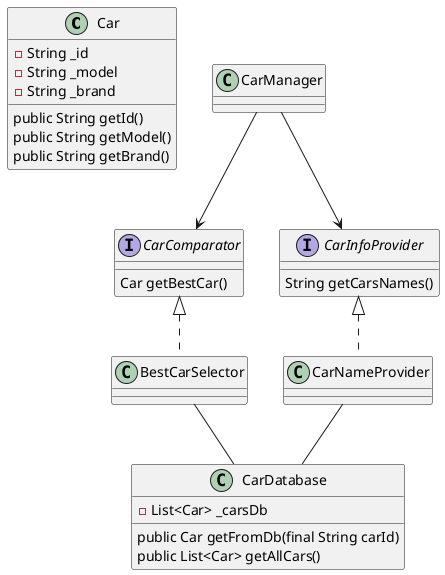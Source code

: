@startuml
class Car {
    - String _id
    - String _model
    - String _brand

    public String getId()
    public String getModel()
    public String getBrand()
}
class CarManager {
}
interface CarComparator {
Car getBestCar()
}
interface CarInfoProvider {
String getCarsNames()
}
class BestCarSelector implements CarComparator {
}
class CarNameProvider implements CarInfoProvider{
}
class CarDatabase {
 -List<Car> _carsDb
 public Car getFromDb(final String carId)
 public List<Car> getAllCars()
}
CarManager --> CarComparator
CarManager --> CarInfoProvider
CarNameProvider -- CarDatabase
BestCarSelector -- CarDatabase
@enduml